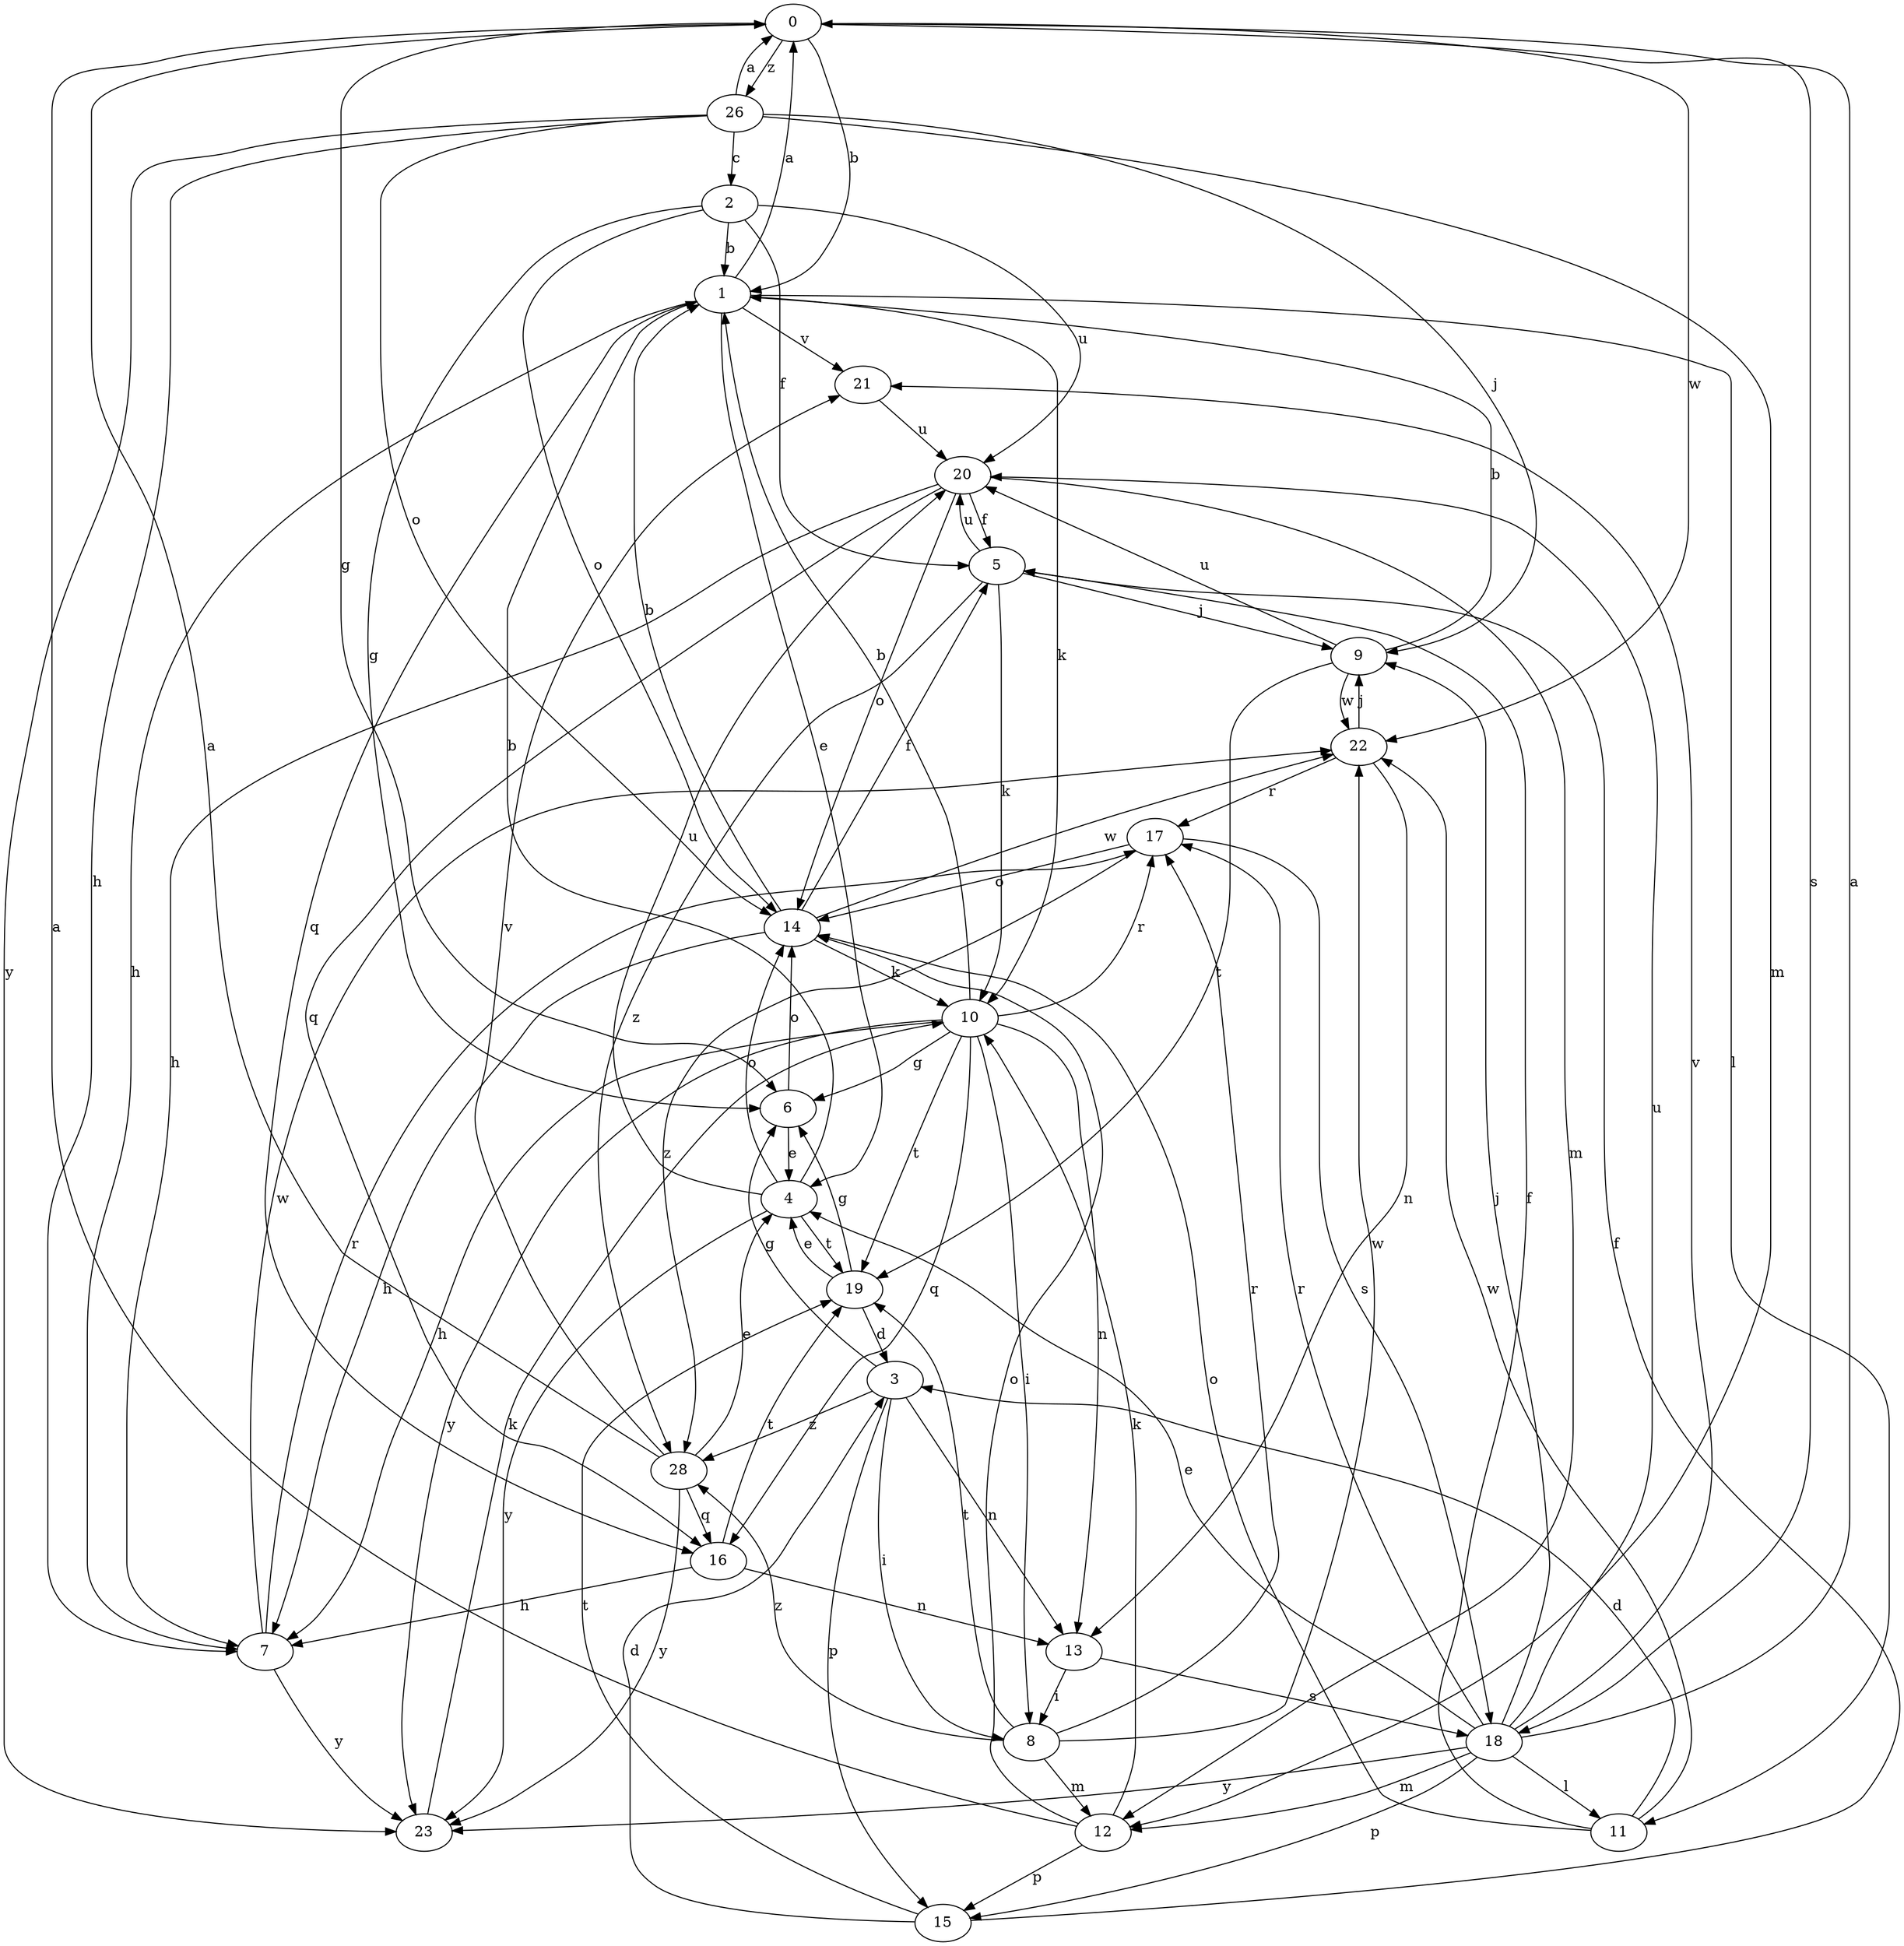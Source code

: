 strict digraph  {
0;
1;
2;
3;
4;
5;
6;
7;
8;
9;
10;
11;
12;
13;
14;
15;
16;
17;
18;
19;
20;
21;
22;
23;
26;
28;
0 -> 1  [label=b];
0 -> 6  [label=g];
0 -> 18  [label=s];
0 -> 22  [label=w];
0 -> 26  [label=z];
1 -> 0  [label=a];
1 -> 4  [label=e];
1 -> 7  [label=h];
1 -> 10  [label=k];
1 -> 11  [label=l];
1 -> 16  [label=q];
1 -> 21  [label=v];
2 -> 1  [label=b];
2 -> 5  [label=f];
2 -> 6  [label=g];
2 -> 14  [label=o];
2 -> 20  [label=u];
3 -> 6  [label=g];
3 -> 8  [label=i];
3 -> 13  [label=n];
3 -> 15  [label=p];
3 -> 28  [label=z];
4 -> 1  [label=b];
4 -> 14  [label=o];
4 -> 19  [label=t];
4 -> 20  [label=u];
4 -> 23  [label=y];
5 -> 9  [label=j];
5 -> 10  [label=k];
5 -> 20  [label=u];
5 -> 28  [label=z];
6 -> 4  [label=e];
6 -> 14  [label=o];
7 -> 17  [label=r];
7 -> 22  [label=w];
7 -> 23  [label=y];
8 -> 12  [label=m];
8 -> 17  [label=r];
8 -> 19  [label=t];
8 -> 22  [label=w];
8 -> 28  [label=z];
9 -> 1  [label=b];
9 -> 19  [label=t];
9 -> 20  [label=u];
9 -> 22  [label=w];
10 -> 1  [label=b];
10 -> 6  [label=g];
10 -> 7  [label=h];
10 -> 8  [label=i];
10 -> 13  [label=n];
10 -> 16  [label=q];
10 -> 17  [label=r];
10 -> 19  [label=t];
10 -> 23  [label=y];
11 -> 3  [label=d];
11 -> 5  [label=f];
11 -> 14  [label=o];
11 -> 22  [label=w];
12 -> 0  [label=a];
12 -> 10  [label=k];
12 -> 14  [label=o];
12 -> 15  [label=p];
13 -> 8  [label=i];
13 -> 18  [label=s];
14 -> 1  [label=b];
14 -> 5  [label=f];
14 -> 7  [label=h];
14 -> 10  [label=k];
14 -> 22  [label=w];
15 -> 3  [label=d];
15 -> 5  [label=f];
15 -> 19  [label=t];
16 -> 7  [label=h];
16 -> 13  [label=n];
16 -> 19  [label=t];
17 -> 14  [label=o];
17 -> 18  [label=s];
17 -> 28  [label=z];
18 -> 0  [label=a];
18 -> 4  [label=e];
18 -> 9  [label=j];
18 -> 11  [label=l];
18 -> 12  [label=m];
18 -> 15  [label=p];
18 -> 17  [label=r];
18 -> 20  [label=u];
18 -> 21  [label=v];
18 -> 23  [label=y];
19 -> 3  [label=d];
19 -> 4  [label=e];
19 -> 6  [label=g];
20 -> 5  [label=f];
20 -> 7  [label=h];
20 -> 12  [label=m];
20 -> 14  [label=o];
20 -> 16  [label=q];
21 -> 20  [label=u];
22 -> 9  [label=j];
22 -> 13  [label=n];
22 -> 17  [label=r];
23 -> 10  [label=k];
26 -> 0  [label=a];
26 -> 2  [label=c];
26 -> 7  [label=h];
26 -> 9  [label=j];
26 -> 12  [label=m];
26 -> 14  [label=o];
26 -> 23  [label=y];
28 -> 0  [label=a];
28 -> 4  [label=e];
28 -> 16  [label=q];
28 -> 21  [label=v];
28 -> 23  [label=y];
}
